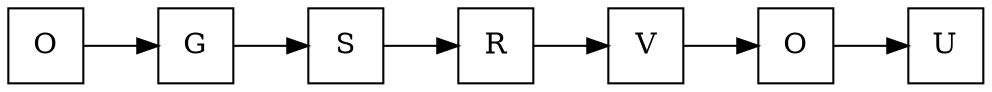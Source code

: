 digraph G {node [shape = square]; 
 graph [rankdir=LR]; 
nodo0[label= "O"];
nodo1[label= "G"];
nodo2[label= "S"];
nodo3[label= "R"];
nodo4[label= "V"];
nodo5[label= "O"];
nodo6[label= "U"];
nodo0 -> nodo1 -> nodo2 -> nodo3 -> nodo4 -> nodo5 -> nodo6 
}